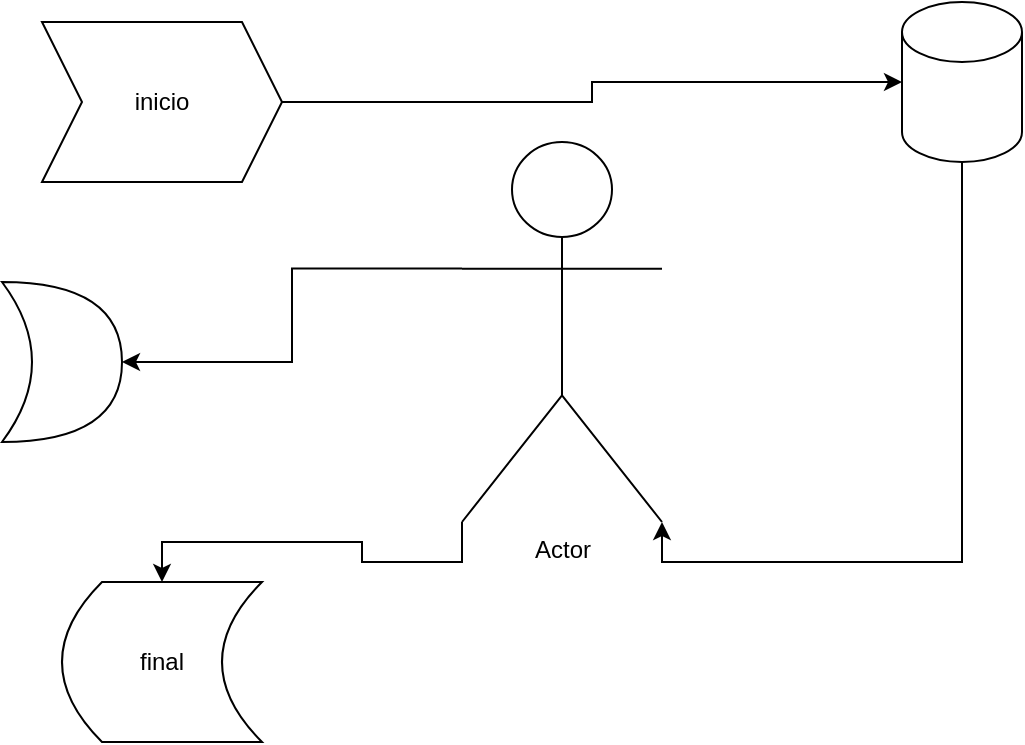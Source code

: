 <mxfile version="13.11.0" type="github">
  <diagram id="GJjLNlStHXHkOpcL7xtm" name="Page-1">
    <mxGraphModel dx="868" dy="487" grid="1" gridSize="10" guides="1" tooltips="1" connect="1" arrows="1" fold="1" page="1" pageScale="1" pageWidth="850" pageHeight="1100" math="0" shadow="0">
      <root>
        <mxCell id="0" />
        <mxCell id="1" parent="0" />
        <mxCell id="fvZHletrlEKIyMKOD2h6-6" style="edgeStyle=orthogonalEdgeStyle;rounded=0;orthogonalLoop=1;jettySize=auto;html=1;exitX=0;exitY=0.333;exitDx=0;exitDy=0;exitPerimeter=0;" edge="1" parent="1" source="fvZHletrlEKIyMKOD2h6-2" target="svOu7uf-HDzl4f5Y4I5i-1">
          <mxGeometry relative="1" as="geometry" />
        </mxCell>
        <mxCell id="fvZHletrlEKIyMKOD2h6-7" style="edgeStyle=orthogonalEdgeStyle;rounded=0;orthogonalLoop=1;jettySize=auto;html=1;exitX=0;exitY=1;exitDx=0;exitDy=0;exitPerimeter=0;" edge="1" parent="1" source="fvZHletrlEKIyMKOD2h6-2" target="svOu7uf-HDzl4f5Y4I5i-3">
          <mxGeometry relative="1" as="geometry" />
        </mxCell>
        <mxCell id="fvZHletrlEKIyMKOD2h6-2" value="Actor" style="shape=umlActor;verticalLabelPosition=bottom;verticalAlign=top;html=1;outlineConnect=0;" vertex="1" parent="1">
          <mxGeometry x="390" y="180" width="100" height="190" as="geometry" />
        </mxCell>
        <mxCell id="fvZHletrlEKIyMKOD2h6-5" style="edgeStyle=orthogonalEdgeStyle;rounded=0;orthogonalLoop=1;jettySize=auto;html=1;exitX=0.5;exitY=1;exitDx=0;exitDy=0;exitPerimeter=0;entryX=1;entryY=1;entryDx=0;entryDy=0;entryPerimeter=0;" edge="1" parent="1" source="fvZHletrlEKIyMKOD2h6-3" target="fvZHletrlEKIyMKOD2h6-2">
          <mxGeometry relative="1" as="geometry" />
        </mxCell>
        <mxCell id="fvZHletrlEKIyMKOD2h6-3" value="" style="shape=cylinder3;whiteSpace=wrap;html=1;boundedLbl=1;backgroundOutline=1;size=15;" vertex="1" parent="1">
          <mxGeometry x="610" y="110" width="60" height="80" as="geometry" />
        </mxCell>
        <mxCell id="svOu7uf-HDzl4f5Y4I5i-1" value="" style="shape=xor;whiteSpace=wrap;html=1;" vertex="1" parent="1">
          <mxGeometry x="160" y="250" width="60" height="80" as="geometry" />
        </mxCell>
        <mxCell id="fvZHletrlEKIyMKOD2h6-4" style="edgeStyle=orthogonalEdgeStyle;rounded=0;orthogonalLoop=1;jettySize=auto;html=1;exitX=1;exitY=0.5;exitDx=0;exitDy=0;" edge="1" parent="1" source="svOu7uf-HDzl4f5Y4I5i-2" target="fvZHletrlEKIyMKOD2h6-3">
          <mxGeometry relative="1" as="geometry" />
        </mxCell>
        <mxCell id="svOu7uf-HDzl4f5Y4I5i-2" value="inicio" style="shape=step;perimeter=stepPerimeter;whiteSpace=wrap;html=1;fixedSize=1;" vertex="1" parent="1">
          <mxGeometry x="180" y="120" width="120" height="80" as="geometry" />
        </mxCell>
        <mxCell id="svOu7uf-HDzl4f5Y4I5i-3" value="final" style="shape=dataStorage;whiteSpace=wrap;html=1;fixedSize=1;" vertex="1" parent="1">
          <mxGeometry x="190" y="400" width="100" height="80" as="geometry" />
        </mxCell>
      </root>
    </mxGraphModel>
  </diagram>
</mxfile>
